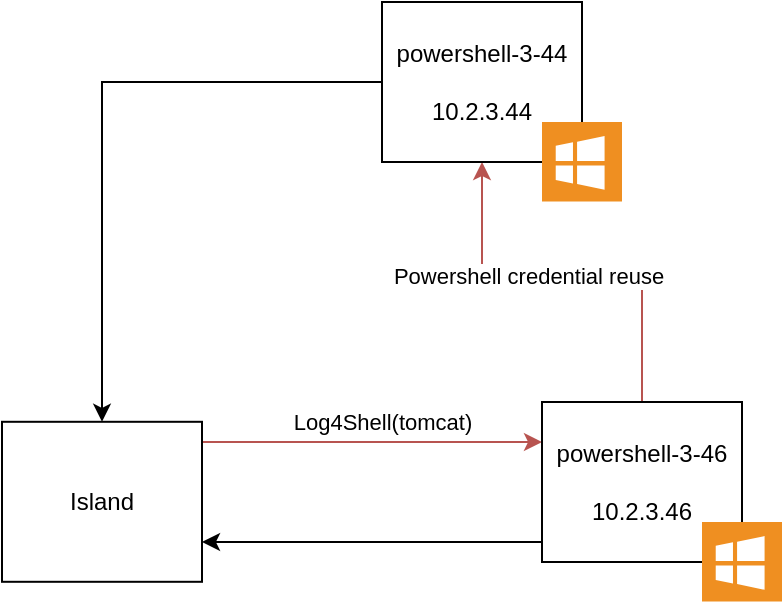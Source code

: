 <mxfile version="20.3.0" type="device"><diagram id="YCekmHjAy1LVhBsJn630" name="Page-1"><mxGraphModel dx="1422" dy="794" grid="1" gridSize="10" guides="1" tooltips="1" connect="1" arrows="1" fold="1" page="1" pageScale="1" pageWidth="850" pageHeight="1100" math="0" shadow="0"><root><mxCell id="0"/><mxCell id="1" parent="0"/><mxCell id="2eLpj_J2BHnhdj7V_Q3q-1" style="edgeStyle=orthogonalEdgeStyle;rounded=0;orthogonalLoop=1;jettySize=auto;html=1;entryX=0;entryY=0.25;entryDx=0;entryDy=0;fillColor=#f8cecc;strokeColor=#b85450;" edge="1" parent="1" source="2eLpj_J2BHnhdj7V_Q3q-2" target="2eLpj_J2BHnhdj7V_Q3q-14"><mxGeometry relative="1" as="geometry"><Array as="points"><mxPoint x="230" y="260"/><mxPoint x="230" y="260"/></Array><mxPoint x="270" y="259.9" as="targetPoint"/></mxGeometry></mxCell><mxCell id="2eLpj_J2BHnhdj7V_Q3q-22" value="Log4Shell(tomcat)" style="edgeLabel;html=1;align=center;verticalAlign=middle;resizable=0;points=[];" vertex="1" connectable="0" parent="2eLpj_J2BHnhdj7V_Q3q-1"><mxGeometry x="-0.212" y="6" relative="1" as="geometry"><mxPoint x="23" y="-4" as="offset"/></mxGeometry></mxCell><mxCell id="2eLpj_J2BHnhdj7V_Q3q-2" value="Island" style="rounded=0;whiteSpace=wrap;html=1;" vertex="1" parent="1"><mxGeometry x="90" y="249.9" width="100" height="80" as="geometry"/></mxCell><mxCell id="2eLpj_J2BHnhdj7V_Q3q-3" style="edgeStyle=orthogonalEdgeStyle;rounded=0;orthogonalLoop=1;jettySize=auto;html=1;exitX=0.01;exitY=0.85;exitDx=0;exitDy=0;exitPerimeter=0;" edge="1" parent="1" source="2eLpj_J2BHnhdj7V_Q3q-14" target="2eLpj_J2BHnhdj7V_Q3q-2"><mxGeometry relative="1" as="geometry"><Array as="points"><mxPoint x="361" y="310"/></Array><mxPoint x="270" y="309.9" as="sourcePoint"/></mxGeometry></mxCell><mxCell id="2eLpj_J2BHnhdj7V_Q3q-25" style="edgeStyle=orthogonalEdgeStyle;rounded=0;orthogonalLoop=1;jettySize=auto;html=1;entryX=0.5;entryY=1;entryDx=0;entryDy=0;fillColor=#f8cecc;strokeColor=#b85450;" edge="1" parent="1" source="2eLpj_J2BHnhdj7V_Q3q-14" target="2eLpj_J2BHnhdj7V_Q3q-23"><mxGeometry relative="1" as="geometry"/></mxCell><mxCell id="2eLpj_J2BHnhdj7V_Q3q-26" value="Powershell credential reuse" style="edgeLabel;html=1;align=center;verticalAlign=middle;resizable=0;points=[];" vertex="1" connectable="0" parent="2eLpj_J2BHnhdj7V_Q3q-25"><mxGeometry x="0.17" y="-3" relative="1" as="geometry"><mxPoint as="offset"/></mxGeometry></mxCell><mxCell id="2eLpj_J2BHnhdj7V_Q3q-14" value="powershell-3-46&lt;br&gt;&lt;br&gt;10.2.3.46" style="rounded=0;whiteSpace=wrap;html=1;" vertex="1" parent="1"><mxGeometry x="360" y="240" width="100" height="80" as="geometry"/></mxCell><mxCell id="2eLpj_J2BHnhdj7V_Q3q-21" value="" style="shadow=0;dashed=0;html=1;strokeColor=none;fillColor=#EF8F21;labelPosition=center;verticalLabelPosition=bottom;verticalAlign=top;align=center;outlineConnect=0;shape=mxgraph.veeam.ms_windows;" vertex="1" parent="1"><mxGeometry x="440" y="300" width="40" height="39.8" as="geometry"/></mxCell><mxCell id="2eLpj_J2BHnhdj7V_Q3q-27" style="edgeStyle=orthogonalEdgeStyle;rounded=0;orthogonalLoop=1;jettySize=auto;html=1;" edge="1" parent="1" source="2eLpj_J2BHnhdj7V_Q3q-23" target="2eLpj_J2BHnhdj7V_Q3q-2"><mxGeometry relative="1" as="geometry"/></mxCell><mxCell id="2eLpj_J2BHnhdj7V_Q3q-23" value="powershell-3-44&lt;br&gt;&lt;br&gt;10.2.3.44" style="rounded=0;whiteSpace=wrap;html=1;" vertex="1" parent="1"><mxGeometry x="280" y="40" width="100" height="80" as="geometry"/></mxCell><mxCell id="2eLpj_J2BHnhdj7V_Q3q-24" value="" style="shadow=0;dashed=0;html=1;strokeColor=none;fillColor=#EF8F21;labelPosition=center;verticalLabelPosition=bottom;verticalAlign=top;align=center;outlineConnect=0;shape=mxgraph.veeam.ms_windows;" vertex="1" parent="1"><mxGeometry x="360" y="100" width="40" height="39.8" as="geometry"/></mxCell></root></mxGraphModel></diagram></mxfile>
